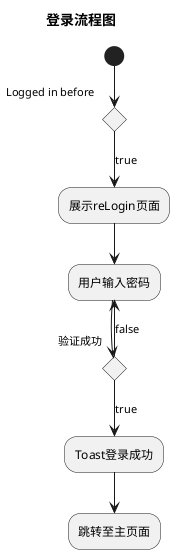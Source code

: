 @startuml 登录流程图
title 登录流程图

!pragma useVerticalIf on

(*) --> if "Logged in before" then
    -->[true] "展示reLogin页面"
    --> "用户输入密码"
    --> if "验证成功" then
        -->[true] "Toast登录成功"
        -->"跳转至主页面"
        else
        --> [false] "用户输入密码"
' start
' if () then (YES)
'   :展示reLogin页面;
'   if(切换用户) then (NO)
'     repeat :用户输入密码;
'     repeat while (验证成功) is (NO) not (YES)
'   endif

' else (NO) 
 
'   :展示手机号&密码输入页面;
 
'   repeat :用户输入手机号&密码;
'   repeat while (验证成功) is (NO) not (YES)

'   repeat :用户输入Secure PIN;
'   repeat while (验证成功) is (NO) not (YES)
'     :用户输入Secure PIN;

'   repeat :用户输入Verify OTP;
'   repeat while (验证成功) is (NO) not (YES)
' endif
'   :登录成功;
'   :跳转至主页面;

' stop
@enduml
